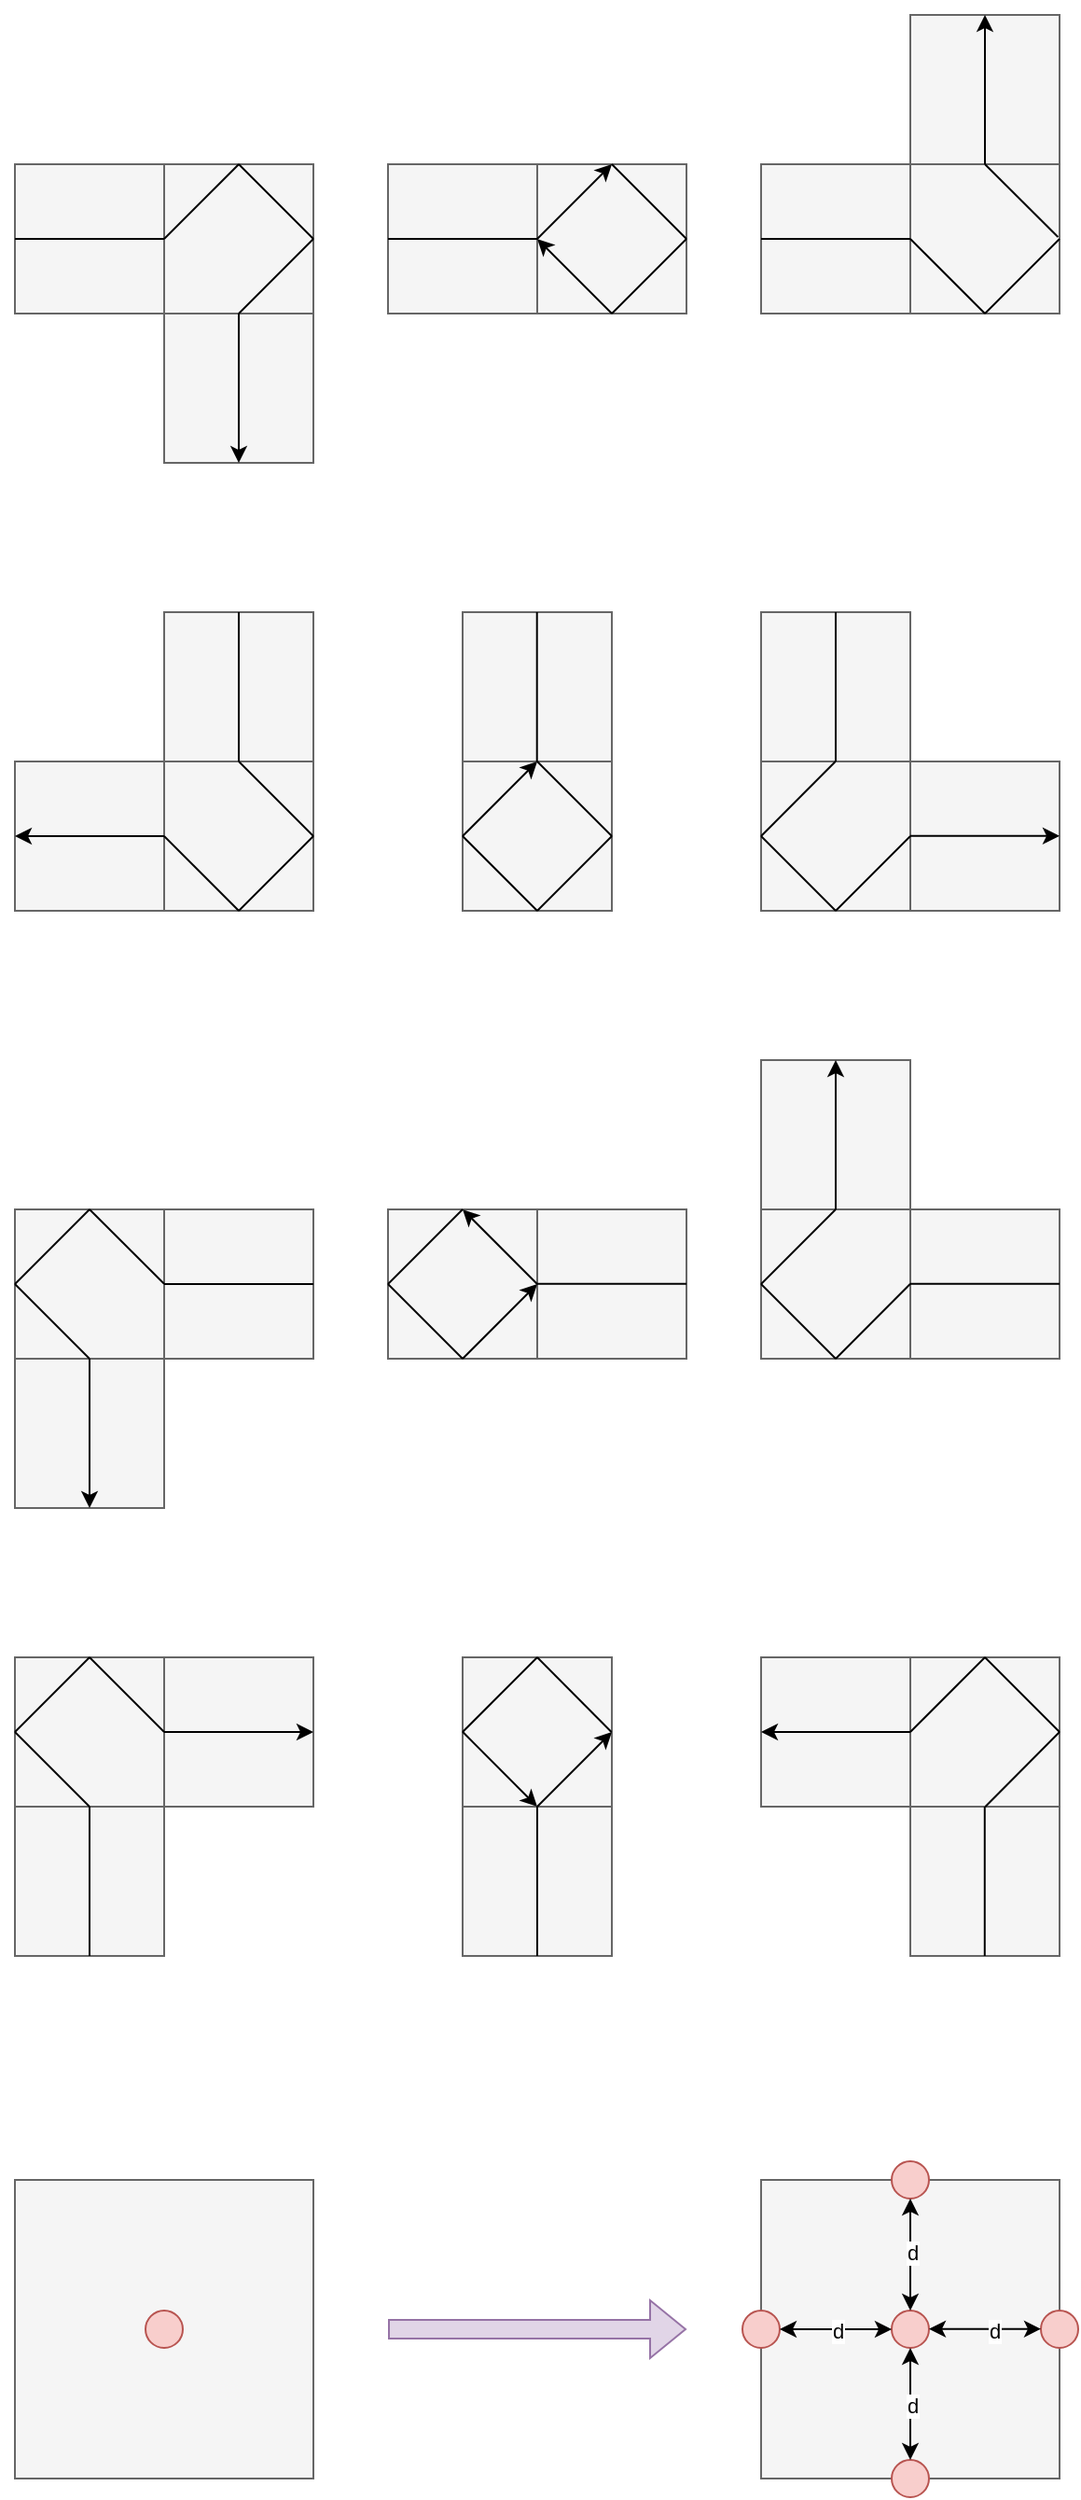 <mxfile version="26.0.9">
  <diagram name="Seite-1" id="D3Ebed-wzU0g2HKTw54o">
    <mxGraphModel dx="1564" dy="916" grid="1" gridSize="10" guides="1" tooltips="1" connect="1" arrows="1" fold="1" page="1" pageScale="1" pageWidth="827" pageHeight="1169" math="0" shadow="0">
      <root>
        <mxCell id="0" />
        <mxCell id="1" parent="0" />
        <mxCell id="YUDjFduZvXWAR3VUE5b8-1" value="" style="rounded=0;whiteSpace=wrap;html=1;fillColor=#f5f5f5;fontColor=#333333;strokeColor=#666666;" vertex="1" parent="1">
          <mxGeometry x="280" y="600" width="80" height="80" as="geometry" />
        </mxCell>
        <mxCell id="YUDjFduZvXWAR3VUE5b8-2" value="" style="rounded=0;whiteSpace=wrap;html=1;fillColor=#f5f5f5;fontColor=#333333;strokeColor=#666666;" vertex="1" parent="1">
          <mxGeometry x="360" y="600" width="80" height="80" as="geometry" />
        </mxCell>
        <mxCell id="YUDjFduZvXWAR3VUE5b8-3" value="" style="rounded=0;whiteSpace=wrap;html=1;fillColor=#f5f5f5;fontColor=#333333;strokeColor=#666666;" vertex="1" parent="1">
          <mxGeometry x="360" y="680" width="80" height="80" as="geometry" />
        </mxCell>
        <mxCell id="YUDjFduZvXWAR3VUE5b8-4" value="" style="endArrow=none;html=1;rounded=0;entryX=0;entryY=0.5;entryDx=0;entryDy=0;" edge="1" parent="1" target="YUDjFduZvXWAR3VUE5b8-2">
          <mxGeometry width="50" height="50" relative="1" as="geometry">
            <mxPoint x="280" y="640" as="sourcePoint" />
            <mxPoint x="330" y="590" as="targetPoint" />
          </mxGeometry>
        </mxCell>
        <mxCell id="YUDjFduZvXWAR3VUE5b8-5" value="" style="endArrow=none;html=1;rounded=0;exitX=0;exitY=0.5;exitDx=0;exitDy=0;entryX=0.5;entryY=0;entryDx=0;entryDy=0;" edge="1" parent="1" source="YUDjFduZvXWAR3VUE5b8-2" target="YUDjFduZvXWAR3VUE5b8-2">
          <mxGeometry width="50" height="50" relative="1" as="geometry">
            <mxPoint x="360" y="640" as="sourcePoint" />
            <mxPoint x="410" y="590" as="targetPoint" />
          </mxGeometry>
        </mxCell>
        <mxCell id="YUDjFduZvXWAR3VUE5b8-6" value="" style="endArrow=none;html=1;rounded=0;entryX=0.5;entryY=0;entryDx=0;entryDy=0;exitX=1;exitY=0.5;exitDx=0;exitDy=0;" edge="1" parent="1" source="YUDjFduZvXWAR3VUE5b8-2" target="YUDjFduZvXWAR3VUE5b8-2">
          <mxGeometry width="50" height="50" relative="1" as="geometry">
            <mxPoint x="420" y="680" as="sourcePoint" />
            <mxPoint x="470" y="630" as="targetPoint" />
          </mxGeometry>
        </mxCell>
        <mxCell id="YUDjFduZvXWAR3VUE5b8-7" value="" style="endArrow=none;html=1;rounded=0;entryX=1;entryY=0.5;entryDx=0;entryDy=0;exitX=0.5;exitY=0;exitDx=0;exitDy=0;" edge="1" parent="1" source="YUDjFduZvXWAR3VUE5b8-3" target="YUDjFduZvXWAR3VUE5b8-2">
          <mxGeometry width="50" height="50" relative="1" as="geometry">
            <mxPoint x="420" y="680" as="sourcePoint" />
            <mxPoint x="470" y="630" as="targetPoint" />
          </mxGeometry>
        </mxCell>
        <mxCell id="YUDjFduZvXWAR3VUE5b8-8" value="" style="endArrow=classic;html=1;rounded=0;exitX=0.5;exitY=0;exitDx=0;exitDy=0;entryX=0.5;entryY=1;entryDx=0;entryDy=0;" edge="1" parent="1" source="YUDjFduZvXWAR3VUE5b8-3" target="YUDjFduZvXWAR3VUE5b8-3">
          <mxGeometry width="50" height="50" relative="1" as="geometry">
            <mxPoint x="420" y="680" as="sourcePoint" />
            <mxPoint x="470" y="630" as="targetPoint" />
          </mxGeometry>
        </mxCell>
        <mxCell id="YUDjFduZvXWAR3VUE5b8-9" value="" style="rounded=0;whiteSpace=wrap;html=1;fillColor=#f5f5f5;fontColor=#333333;strokeColor=#666666;" vertex="1" parent="1">
          <mxGeometry x="480" y="600" width="80" height="80" as="geometry" />
        </mxCell>
        <mxCell id="YUDjFduZvXWAR3VUE5b8-10" value="" style="rounded=0;whiteSpace=wrap;html=1;fillColor=#f5f5f5;fontColor=#333333;strokeColor=#666666;" vertex="1" parent="1">
          <mxGeometry x="560" y="600" width="80" height="80" as="geometry" />
        </mxCell>
        <mxCell id="YUDjFduZvXWAR3VUE5b8-11" value="" style="endArrow=none;html=1;rounded=0;exitX=0;exitY=0.5;exitDx=0;exitDy=0;entryX=1;entryY=0.5;entryDx=0;entryDy=0;" edge="1" parent="1" source="YUDjFduZvXWAR3VUE5b8-9" target="YUDjFduZvXWAR3VUE5b8-9">
          <mxGeometry width="50" height="50" relative="1" as="geometry">
            <mxPoint x="500" y="630" as="sourcePoint" />
            <mxPoint x="550" y="580" as="targetPoint" />
          </mxGeometry>
        </mxCell>
        <mxCell id="YUDjFduZvXWAR3VUE5b8-12" value="" style="endArrow=classic;html=1;rounded=0;exitX=0;exitY=0.5;exitDx=0;exitDy=0;entryX=0.5;entryY=0;entryDx=0;entryDy=0;endFill=1;" edge="1" parent="1" source="YUDjFduZvXWAR3VUE5b8-10" target="YUDjFduZvXWAR3VUE5b8-10">
          <mxGeometry width="50" height="50" relative="1" as="geometry">
            <mxPoint x="500" y="630" as="sourcePoint" />
            <mxPoint x="550" y="580" as="targetPoint" />
          </mxGeometry>
        </mxCell>
        <mxCell id="YUDjFduZvXWAR3VUE5b8-13" value="" style="endArrow=none;html=1;rounded=0;exitX=1;exitY=0.5;exitDx=0;exitDy=0;entryX=0.5;entryY=0;entryDx=0;entryDy=0;" edge="1" parent="1" source="YUDjFduZvXWAR3VUE5b8-10" target="YUDjFduZvXWAR3VUE5b8-10">
          <mxGeometry width="50" height="50" relative="1" as="geometry">
            <mxPoint x="500" y="630" as="sourcePoint" />
            <mxPoint x="550" y="580" as="targetPoint" />
          </mxGeometry>
        </mxCell>
        <mxCell id="YUDjFduZvXWAR3VUE5b8-14" value="" style="endArrow=none;html=1;rounded=0;entryX=1;entryY=0.5;entryDx=0;entryDy=0;exitX=0.5;exitY=1;exitDx=0;exitDy=0;" edge="1" parent="1" source="YUDjFduZvXWAR3VUE5b8-10" target="YUDjFduZvXWAR3VUE5b8-10">
          <mxGeometry width="50" height="50" relative="1" as="geometry">
            <mxPoint x="500" y="630" as="sourcePoint" />
            <mxPoint x="550" y="580" as="targetPoint" />
          </mxGeometry>
        </mxCell>
        <mxCell id="YUDjFduZvXWAR3VUE5b8-15" value="" style="endArrow=classic;html=1;rounded=0;exitX=0.5;exitY=1;exitDx=0;exitDy=0;entryX=0;entryY=0.5;entryDx=0;entryDy=0;" edge="1" parent="1" source="YUDjFduZvXWAR3VUE5b8-10" target="YUDjFduZvXWAR3VUE5b8-10">
          <mxGeometry width="50" height="50" relative="1" as="geometry">
            <mxPoint x="510" y="630" as="sourcePoint" />
            <mxPoint x="560" y="580" as="targetPoint" />
          </mxGeometry>
        </mxCell>
        <mxCell id="YUDjFduZvXWAR3VUE5b8-16" value="" style="rounded=0;whiteSpace=wrap;html=1;fillColor=#f5f5f5;fontColor=#333333;strokeColor=#666666;" vertex="1" parent="1">
          <mxGeometry x="680" y="600" width="80" height="80" as="geometry" />
        </mxCell>
        <mxCell id="YUDjFduZvXWAR3VUE5b8-17" value="" style="rounded=0;whiteSpace=wrap;html=1;fillColor=#f5f5f5;fontColor=#333333;strokeColor=#666666;" vertex="1" parent="1">
          <mxGeometry x="760" y="600" width="80" height="80" as="geometry" />
        </mxCell>
        <mxCell id="YUDjFduZvXWAR3VUE5b8-18" value="" style="rounded=0;whiteSpace=wrap;html=1;fillColor=#f5f5f5;fontColor=#333333;strokeColor=#666666;" vertex="1" parent="1">
          <mxGeometry x="760" y="520" width="80" height="80" as="geometry" />
        </mxCell>
        <mxCell id="YUDjFduZvXWAR3VUE5b8-19" value="" style="endArrow=none;html=1;rounded=0;entryX=1;entryY=0.5;entryDx=0;entryDy=0;" edge="1" parent="1" target="YUDjFduZvXWAR3VUE5b8-16">
          <mxGeometry width="50" height="50" relative="1" as="geometry">
            <mxPoint x="680" y="640" as="sourcePoint" />
            <mxPoint x="730" y="590" as="targetPoint" />
          </mxGeometry>
        </mxCell>
        <mxCell id="YUDjFduZvXWAR3VUE5b8-20" value="" style="endArrow=none;html=1;rounded=0;exitX=0;exitY=0.5;exitDx=0;exitDy=0;entryX=0.5;entryY=1;entryDx=0;entryDy=0;" edge="1" parent="1" source="YUDjFduZvXWAR3VUE5b8-17" target="YUDjFduZvXWAR3VUE5b8-17">
          <mxGeometry width="50" height="50" relative="1" as="geometry">
            <mxPoint x="670" y="610" as="sourcePoint" />
            <mxPoint x="720" y="560" as="targetPoint" />
          </mxGeometry>
        </mxCell>
        <mxCell id="YUDjFduZvXWAR3VUE5b8-21" value="" style="endArrow=none;html=1;rounded=0;entryX=1;entryY=0.5;entryDx=0;entryDy=0;" edge="1" parent="1" target="YUDjFduZvXWAR3VUE5b8-17">
          <mxGeometry width="50" height="50" relative="1" as="geometry">
            <mxPoint x="800" y="680" as="sourcePoint" />
            <mxPoint x="850" y="630" as="targetPoint" />
          </mxGeometry>
        </mxCell>
        <mxCell id="YUDjFduZvXWAR3VUE5b8-22" value="" style="endArrow=none;html=1;rounded=0;exitX=0.99;exitY=0.488;exitDx=0;exitDy=0;exitPerimeter=0;entryX=0.5;entryY=1;entryDx=0;entryDy=0;" edge="1" parent="1" source="YUDjFduZvXWAR3VUE5b8-17" target="YUDjFduZvXWAR3VUE5b8-18">
          <mxGeometry width="50" height="50" relative="1" as="geometry">
            <mxPoint x="670" y="610" as="sourcePoint" />
            <mxPoint x="720" y="560" as="targetPoint" />
          </mxGeometry>
        </mxCell>
        <mxCell id="YUDjFduZvXWAR3VUE5b8-23" value="" style="endArrow=classic;html=1;rounded=0;exitX=0.5;exitY=1;exitDx=0;exitDy=0;entryX=0.5;entryY=0;entryDx=0;entryDy=0;" edge="1" parent="1" source="YUDjFduZvXWAR3VUE5b8-18" target="YUDjFduZvXWAR3VUE5b8-18">
          <mxGeometry width="50" height="50" relative="1" as="geometry">
            <mxPoint x="670" y="610" as="sourcePoint" />
            <mxPoint x="720" y="560" as="targetPoint" />
          </mxGeometry>
        </mxCell>
        <mxCell id="YUDjFduZvXWAR3VUE5b8-24" value="" style="rounded=0;whiteSpace=wrap;html=1;fillColor=#f5f5f5;fontColor=#333333;strokeColor=#666666;" vertex="1" parent="1">
          <mxGeometry x="360" y="840" width="80" height="80" as="geometry" />
        </mxCell>
        <mxCell id="YUDjFduZvXWAR3VUE5b8-25" value="" style="rounded=0;whiteSpace=wrap;html=1;fillColor=#f5f5f5;fontColor=#333333;strokeColor=#666666;" vertex="1" parent="1">
          <mxGeometry x="360" y="920" width="80" height="80" as="geometry" />
        </mxCell>
        <mxCell id="YUDjFduZvXWAR3VUE5b8-26" value="" style="rounded=0;whiteSpace=wrap;html=1;fillColor=#f5f5f5;fontColor=#333333;strokeColor=#666666;" vertex="1" parent="1">
          <mxGeometry x="280" y="920" width="80" height="80" as="geometry" />
        </mxCell>
        <mxCell id="YUDjFduZvXWAR3VUE5b8-27" value="" style="rounded=0;whiteSpace=wrap;html=1;fillColor=#f5f5f5;fontColor=#333333;strokeColor=#666666;rotation=90;" vertex="1" parent="1">
          <mxGeometry x="520" y="840" width="80" height="80" as="geometry" />
        </mxCell>
        <mxCell id="YUDjFduZvXWAR3VUE5b8-28" value="" style="rounded=0;whiteSpace=wrap;html=1;fillColor=#f5f5f5;fontColor=#333333;strokeColor=#666666;" vertex="1" parent="1">
          <mxGeometry x="520" y="920" width="80" height="80" as="geometry" />
        </mxCell>
        <mxCell id="YUDjFduZvXWAR3VUE5b8-29" value="" style="rounded=0;whiteSpace=wrap;html=1;fillColor=#f5f5f5;fontColor=#333333;strokeColor=#666666;" vertex="1" parent="1">
          <mxGeometry x="680" y="920" width="80" height="80" as="geometry" />
        </mxCell>
        <mxCell id="YUDjFduZvXWAR3VUE5b8-30" value="" style="rounded=0;whiteSpace=wrap;html=1;fillColor=#f5f5f5;fontColor=#333333;strokeColor=#666666;" vertex="1" parent="1">
          <mxGeometry x="680" y="840" width="80" height="80" as="geometry" />
        </mxCell>
        <mxCell id="YUDjFduZvXWAR3VUE5b8-31" value="" style="rounded=0;whiteSpace=wrap;html=1;fillColor=#f5f5f5;fontColor=#333333;strokeColor=#666666;" vertex="1" parent="1">
          <mxGeometry x="760" y="920" width="80" height="80" as="geometry" />
        </mxCell>
        <mxCell id="YUDjFduZvXWAR3VUE5b8-32" value="" style="endArrow=none;html=1;rounded=0;exitX=0.5;exitY=1;exitDx=0;exitDy=0;" edge="1" parent="1" source="YUDjFduZvXWAR3VUE5b8-24">
          <mxGeometry width="50" height="50" relative="1" as="geometry">
            <mxPoint x="350" y="890" as="sourcePoint" />
            <mxPoint x="400" y="840" as="targetPoint" />
          </mxGeometry>
        </mxCell>
        <mxCell id="YUDjFduZvXWAR3VUE5b8-34" value="" style="endArrow=none;html=1;rounded=0;exitX=1;exitY=0.5;exitDx=0;exitDy=0;entryX=0.5;entryY=0;entryDx=0;entryDy=0;" edge="1" parent="1" source="YUDjFduZvXWAR3VUE5b8-25" target="YUDjFduZvXWAR3VUE5b8-25">
          <mxGeometry width="50" height="50" relative="1" as="geometry">
            <mxPoint x="410" y="930" as="sourcePoint" />
            <mxPoint x="410" y="850" as="targetPoint" />
          </mxGeometry>
        </mxCell>
        <mxCell id="YUDjFduZvXWAR3VUE5b8-35" value="" style="endArrow=none;html=1;rounded=0;exitX=1;exitY=0.5;exitDx=0;exitDy=0;entryX=0.5;entryY=1;entryDx=0;entryDy=0;" edge="1" parent="1" source="YUDjFduZvXWAR3VUE5b8-25" target="YUDjFduZvXWAR3VUE5b8-25">
          <mxGeometry width="50" height="50" relative="1" as="geometry">
            <mxPoint x="430" y="990" as="sourcePoint" />
            <mxPoint x="390" y="950" as="targetPoint" />
          </mxGeometry>
        </mxCell>
        <mxCell id="YUDjFduZvXWAR3VUE5b8-36" value="" style="endArrow=none;html=1;rounded=0;exitX=1;exitY=0.5;exitDx=0;exitDy=0;entryX=0.5;entryY=0;entryDx=0;entryDy=0;" edge="1" parent="1">
          <mxGeometry width="50" height="50" relative="1" as="geometry">
            <mxPoint x="400" y="1000" as="sourcePoint" />
            <mxPoint x="360" y="960" as="targetPoint" />
          </mxGeometry>
        </mxCell>
        <mxCell id="YUDjFduZvXWAR3VUE5b8-38" value="" style="edgeStyle=none;orthogonalLoop=1;jettySize=auto;html=1;rounded=0;entryX=0;entryY=0.5;entryDx=0;entryDy=0;exitX=1;exitY=0.5;exitDx=0;exitDy=0;" edge="1" parent="1" source="YUDjFduZvXWAR3VUE5b8-26" target="YUDjFduZvXWAR3VUE5b8-26">
          <mxGeometry width="80" relative="1" as="geometry">
            <mxPoint x="350" y="980" as="sourcePoint" />
            <mxPoint x="430" y="980" as="targetPoint" />
            <Array as="points" />
          </mxGeometry>
        </mxCell>
        <mxCell id="YUDjFduZvXWAR3VUE5b8-41" value="" style="endArrow=none;html=1;rounded=0;exitX=0.5;exitY=0;exitDx=0;exitDy=0;entryX=1;entryY=0.5;entryDx=0;entryDy=0;" edge="1" parent="1" source="YUDjFduZvXWAR3VUE5b8-28" target="YUDjFduZvXWAR3VUE5b8-28">
          <mxGeometry width="50" height="50" relative="1" as="geometry">
            <mxPoint x="650" y="930" as="sourcePoint" />
            <mxPoint x="610" y="969.88" as="targetPoint" />
          </mxGeometry>
        </mxCell>
        <mxCell id="YUDjFduZvXWAR3VUE5b8-42" value="" style="endArrow=none;html=1;rounded=0;exitX=0.5;exitY=1;exitDx=0;exitDy=0;entryX=1;entryY=0.5;entryDx=0;entryDy=0;" edge="1" parent="1" source="YUDjFduZvXWAR3VUE5b8-28" target="YUDjFduZvXWAR3VUE5b8-28">
          <mxGeometry width="50" height="50" relative="1" as="geometry">
            <mxPoint x="610" y="950" as="sourcePoint" />
            <mxPoint x="650" y="990" as="targetPoint" />
          </mxGeometry>
        </mxCell>
        <mxCell id="YUDjFduZvXWAR3VUE5b8-43" value="" style="edgeStyle=none;orthogonalLoop=1;jettySize=auto;html=1;rounded=0;entryX=0.5;entryY=0;entryDx=0;entryDy=0;exitX=0;exitY=0.5;exitDx=0;exitDy=0;" edge="1" parent="1" source="YUDjFduZvXWAR3VUE5b8-28" target="YUDjFduZvXWAR3VUE5b8-28">
          <mxGeometry width="80" relative="1" as="geometry">
            <mxPoint x="650" y="1020" as="sourcePoint" />
            <mxPoint x="730" y="1020" as="targetPoint" />
            <Array as="points" />
          </mxGeometry>
        </mxCell>
        <mxCell id="YUDjFduZvXWAR3VUE5b8-44" value="" style="endArrow=none;html=1;rounded=0;exitX=0.5;exitY=0;exitDx=0;exitDy=0;entryX=0.5;entryY=0;entryDx=0;entryDy=0;" edge="1" parent="1" target="YUDjFduZvXWAR3VUE5b8-29">
          <mxGeometry width="50" height="50" relative="1" as="geometry">
            <mxPoint x="720" y="840" as="sourcePoint" />
            <mxPoint x="760" y="880" as="targetPoint" />
          </mxGeometry>
        </mxCell>
        <mxCell id="YUDjFduZvXWAR3VUE5b8-45" value="" style="endArrow=none;html=1;rounded=0;exitX=0.5;exitY=0;exitDx=0;exitDy=0;entryX=0;entryY=0.5;entryDx=0;entryDy=0;" edge="1" parent="1" target="YUDjFduZvXWAR3VUE5b8-29">
          <mxGeometry width="50" height="50" relative="1" as="geometry">
            <mxPoint x="719.88" y="920" as="sourcePoint" />
            <mxPoint x="719.88" y="1000" as="targetPoint" />
          </mxGeometry>
        </mxCell>
        <mxCell id="YUDjFduZvXWAR3VUE5b8-46" value="" style="endArrow=none;html=1;rounded=0;entryX=0.5;entryY=1;entryDx=0;entryDy=0;" edge="1" parent="1" target="YUDjFduZvXWAR3VUE5b8-29">
          <mxGeometry width="50" height="50" relative="1" as="geometry">
            <mxPoint x="680" y="960" as="sourcePoint" />
            <mxPoint x="690" y="970" as="targetPoint" />
          </mxGeometry>
        </mxCell>
        <mxCell id="YUDjFduZvXWAR3VUE5b8-47" value="" style="endArrow=none;html=1;rounded=0;entryX=1;entryY=0.5;entryDx=0;entryDy=0;exitX=0.5;exitY=1;exitDx=0;exitDy=0;" edge="1" parent="1" source="YUDjFduZvXWAR3VUE5b8-29" target="YUDjFduZvXWAR3VUE5b8-29">
          <mxGeometry width="50" height="50" relative="1" as="geometry">
            <mxPoint x="700" y="950" as="sourcePoint" />
            <mxPoint x="740" y="990" as="targetPoint" />
          </mxGeometry>
        </mxCell>
        <mxCell id="YUDjFduZvXWAR3VUE5b8-48" value="" style="edgeStyle=none;orthogonalLoop=1;jettySize=auto;html=1;rounded=0;" edge="1" parent="1">
          <mxGeometry width="80" relative="1" as="geometry">
            <mxPoint x="760" y="959.88" as="sourcePoint" />
            <mxPoint x="840" y="959.88" as="targetPoint" />
            <Array as="points" />
          </mxGeometry>
        </mxCell>
        <mxCell id="YUDjFduZvXWAR3VUE5b8-49" value="" style="rounded=0;whiteSpace=wrap;html=1;fillColor=#f5f5f5;fontColor=#333333;strokeColor=#666666;" vertex="1" parent="1">
          <mxGeometry x="360" y="1160" width="80" height="80" as="geometry" />
        </mxCell>
        <mxCell id="YUDjFduZvXWAR3VUE5b8-50" value="" style="rounded=0;whiteSpace=wrap;html=1;fillColor=#f5f5f5;fontColor=#333333;strokeColor=#666666;" vertex="1" parent="1">
          <mxGeometry x="280" y="1160" width="80" height="80" as="geometry" />
        </mxCell>
        <mxCell id="YUDjFduZvXWAR3VUE5b8-51" value="" style="rounded=0;whiteSpace=wrap;html=1;fillColor=#f5f5f5;fontColor=#333333;strokeColor=#666666;" vertex="1" parent="1">
          <mxGeometry x="280" y="1240" width="80" height="80" as="geometry" />
        </mxCell>
        <mxCell id="YUDjFduZvXWAR3VUE5b8-52" value="" style="rounded=0;whiteSpace=wrap;html=1;fillColor=#f5f5f5;fontColor=#333333;strokeColor=#666666;" vertex="1" parent="1">
          <mxGeometry x="480" y="1160" width="80" height="80" as="geometry" />
        </mxCell>
        <mxCell id="YUDjFduZvXWAR3VUE5b8-53" value="" style="rounded=0;whiteSpace=wrap;html=1;fillColor=#f5f5f5;fontColor=#333333;strokeColor=#666666;" vertex="1" parent="1">
          <mxGeometry x="560" y="1160" width="80" height="80" as="geometry" />
        </mxCell>
        <mxCell id="YUDjFduZvXWAR3VUE5b8-54" value="" style="rounded=0;whiteSpace=wrap;html=1;fillColor=#f5f5f5;fontColor=#333333;strokeColor=#666666;" vertex="1" parent="1">
          <mxGeometry x="680" y="1160" width="80" height="80" as="geometry" />
        </mxCell>
        <mxCell id="YUDjFduZvXWAR3VUE5b8-55" value="" style="rounded=0;whiteSpace=wrap;html=1;fillColor=#f5f5f5;fontColor=#333333;strokeColor=#666666;" vertex="1" parent="1">
          <mxGeometry x="760" y="1160" width="80" height="80" as="geometry" />
        </mxCell>
        <mxCell id="YUDjFduZvXWAR3VUE5b8-56" value="" style="rounded=0;whiteSpace=wrap;html=1;fillColor=#f5f5f5;fontColor=#333333;strokeColor=#666666;" vertex="1" parent="1">
          <mxGeometry x="680" y="1080" width="80" height="80" as="geometry" />
        </mxCell>
        <mxCell id="YUDjFduZvXWAR3VUE5b8-57" value="" style="endArrow=none;html=1;rounded=0;entryX=1;entryY=0.5;entryDx=0;entryDy=0;exitX=0;exitY=0.5;exitDx=0;exitDy=0;" edge="1" parent="1" source="YUDjFduZvXWAR3VUE5b8-49" target="YUDjFduZvXWAR3VUE5b8-49">
          <mxGeometry width="50" height="50" relative="1" as="geometry">
            <mxPoint x="350" y="1130" as="sourcePoint" />
            <mxPoint x="400" y="1080" as="targetPoint" />
          </mxGeometry>
        </mxCell>
        <mxCell id="YUDjFduZvXWAR3VUE5b8-58" value="" style="endArrow=none;html=1;rounded=0;entryX=1;entryY=0.5;entryDx=0;entryDy=0;exitX=0.5;exitY=0;exitDx=0;exitDy=0;" edge="1" parent="1" source="YUDjFduZvXWAR3VUE5b8-50">
          <mxGeometry width="50" height="50" relative="1" as="geometry">
            <mxPoint x="280" y="1199.9" as="sourcePoint" />
            <mxPoint x="360" y="1199.9" as="targetPoint" />
          </mxGeometry>
        </mxCell>
        <mxCell id="YUDjFduZvXWAR3VUE5b8-59" value="" style="endArrow=none;html=1;rounded=0;entryX=0;entryY=0.5;entryDx=0;entryDy=0;exitX=0.5;exitY=0;exitDx=0;exitDy=0;" edge="1" parent="1" source="YUDjFduZvXWAR3VUE5b8-50" target="YUDjFduZvXWAR3VUE5b8-50">
          <mxGeometry width="50" height="50" relative="1" as="geometry">
            <mxPoint x="300" y="1180.05" as="sourcePoint" />
            <mxPoint x="340" y="1219.95" as="targetPoint" />
          </mxGeometry>
        </mxCell>
        <mxCell id="YUDjFduZvXWAR3VUE5b8-60" value="" style="endArrow=none;html=1;rounded=0;entryX=0.5;entryY=1;entryDx=0;entryDy=0;" edge="1" parent="1" target="YUDjFduZvXWAR3VUE5b8-50">
          <mxGeometry width="50" height="50" relative="1" as="geometry">
            <mxPoint x="280" y="1200" as="sourcePoint" />
            <mxPoint x="290" y="1230" as="targetPoint" />
          </mxGeometry>
        </mxCell>
        <mxCell id="YUDjFduZvXWAR3VUE5b8-61" value="" style="edgeStyle=none;orthogonalLoop=1;jettySize=auto;html=1;rounded=0;exitX=0.5;exitY=0;exitDx=0;exitDy=0;entryX=0.5;entryY=1;entryDx=0;entryDy=0;" edge="1" parent="1" source="YUDjFduZvXWAR3VUE5b8-51" target="YUDjFduZvXWAR3VUE5b8-51">
          <mxGeometry width="80" relative="1" as="geometry">
            <mxPoint x="400" y="1360" as="sourcePoint" />
            <mxPoint x="480" y="1360" as="targetPoint" />
            <Array as="points" />
          </mxGeometry>
        </mxCell>
        <mxCell id="YUDjFduZvXWAR3VUE5b8-62" value="" style="endArrow=none;html=1;rounded=0;entryX=1;entryY=0.5;entryDx=0;entryDy=0;exitX=0;exitY=0.5;exitDx=0;exitDy=0;" edge="1" parent="1">
          <mxGeometry width="50" height="50" relative="1" as="geometry">
            <mxPoint x="560" y="1199.9" as="sourcePoint" />
            <mxPoint x="640" y="1199.9" as="targetPoint" />
          </mxGeometry>
        </mxCell>
        <mxCell id="YUDjFduZvXWAR3VUE5b8-63" value="" style="endArrow=classic;html=1;rounded=0;exitX=0;exitY=0.5;exitDx=0;exitDy=0;endFill=1;" edge="1" parent="1" source="YUDjFduZvXWAR3VUE5b8-53">
          <mxGeometry width="50" height="50" relative="1" as="geometry">
            <mxPoint x="560" y="1250" as="sourcePoint" />
            <mxPoint x="520" y="1160" as="targetPoint" />
          </mxGeometry>
        </mxCell>
        <mxCell id="YUDjFduZvXWAR3VUE5b8-64" value="" style="endArrow=none;html=1;rounded=0;entryX=0;entryY=0.5;entryDx=0;entryDy=0;exitX=0.5;exitY=0;exitDx=0;exitDy=0;" edge="1" parent="1">
          <mxGeometry width="50" height="50" relative="1" as="geometry">
            <mxPoint x="520" y="1160" as="sourcePoint" />
            <mxPoint x="480" y="1200" as="targetPoint" />
          </mxGeometry>
        </mxCell>
        <mxCell id="YUDjFduZvXWAR3VUE5b8-65" value="" style="endArrow=none;html=1;rounded=0;entryX=0.5;entryY=1;entryDx=0;entryDy=0;" edge="1" parent="1">
          <mxGeometry width="50" height="50" relative="1" as="geometry">
            <mxPoint x="480" y="1200" as="sourcePoint" />
            <mxPoint x="520" y="1240" as="targetPoint" />
          </mxGeometry>
        </mxCell>
        <mxCell id="YUDjFduZvXWAR3VUE5b8-67" value="" style="edgeStyle=none;orthogonalLoop=1;jettySize=auto;html=1;rounded=0;entryX=1;entryY=0.5;entryDx=0;entryDy=0;exitX=0.5;exitY=1;exitDx=0;exitDy=0;" edge="1" parent="1" source="YUDjFduZvXWAR3VUE5b8-52" target="YUDjFduZvXWAR3VUE5b8-52">
          <mxGeometry width="80" relative="1" as="geometry">
            <mxPoint x="490" y="1279.9" as="sourcePoint" />
            <mxPoint x="570" y="1279.9" as="targetPoint" />
            <Array as="points" />
          </mxGeometry>
        </mxCell>
        <mxCell id="YUDjFduZvXWAR3VUE5b8-68" value="" style="endArrow=none;html=1;rounded=0;entryX=1;entryY=0.5;entryDx=0;entryDy=0;exitX=0;exitY=0.5;exitDx=0;exitDy=0;" edge="1" parent="1">
          <mxGeometry width="50" height="50" relative="1" as="geometry">
            <mxPoint x="760" y="1199.88" as="sourcePoint" />
            <mxPoint x="840" y="1199.88" as="targetPoint" />
          </mxGeometry>
        </mxCell>
        <mxCell id="YUDjFduZvXWAR3VUE5b8-69" value="" style="endArrow=none;html=1;rounded=0;entryX=1;entryY=0.5;entryDx=0;entryDy=0;exitX=0.5;exitY=1;exitDx=0;exitDy=0;" edge="1" parent="1" source="YUDjFduZvXWAR3VUE5b8-54">
          <mxGeometry width="50" height="50" relative="1" as="geometry">
            <mxPoint x="680" y="1199.88" as="sourcePoint" />
            <mxPoint x="760" y="1199.88" as="targetPoint" />
          </mxGeometry>
        </mxCell>
        <mxCell id="YUDjFduZvXWAR3VUE5b8-70" value="" style="endArrow=none;html=1;rounded=0;entryX=0;entryY=0.5;entryDx=0;entryDy=0;" edge="1" parent="1" target="YUDjFduZvXWAR3VUE5b8-54">
          <mxGeometry width="50" height="50" relative="1" as="geometry">
            <mxPoint x="720" y="1240" as="sourcePoint" />
            <mxPoint x="770" y="1209.88" as="targetPoint" />
          </mxGeometry>
        </mxCell>
        <mxCell id="YUDjFduZvXWAR3VUE5b8-71" value="" style="endArrow=none;html=1;rounded=0;entryX=0;entryY=0.5;entryDx=0;entryDy=0;exitX=0.5;exitY=0;exitDx=0;exitDy=0;" edge="1" parent="1" source="YUDjFduZvXWAR3VUE5b8-54" target="YUDjFduZvXWAR3VUE5b8-54">
          <mxGeometry width="50" height="50" relative="1" as="geometry">
            <mxPoint x="730" y="1250" as="sourcePoint" />
            <mxPoint x="690" y="1210" as="targetPoint" />
          </mxGeometry>
        </mxCell>
        <mxCell id="YUDjFduZvXWAR3VUE5b8-72" value="" style="edgeStyle=none;orthogonalLoop=1;jettySize=auto;html=1;rounded=0;entryX=0.5;entryY=0;entryDx=0;entryDy=0;exitX=0.5;exitY=1;exitDx=0;exitDy=0;" edge="1" parent="1" target="YUDjFduZvXWAR3VUE5b8-56">
          <mxGeometry width="80" relative="1" as="geometry">
            <mxPoint x="720" y="1160" as="sourcePoint" />
            <mxPoint x="760" y="1120" as="targetPoint" />
            <Array as="points" />
          </mxGeometry>
        </mxCell>
        <mxCell id="YUDjFduZvXWAR3VUE5b8-73" value="" style="rounded=0;whiteSpace=wrap;html=1;fillColor=#f5f5f5;fontColor=#333333;strokeColor=#666666;" vertex="1" parent="1">
          <mxGeometry x="280" y="1480" width="80" height="80" as="geometry" />
        </mxCell>
        <mxCell id="YUDjFduZvXWAR3VUE5b8-74" value="" style="rounded=0;whiteSpace=wrap;html=1;fillColor=#f5f5f5;fontColor=#333333;strokeColor=#666666;" vertex="1" parent="1">
          <mxGeometry x="280" y="1400" width="80" height="80" as="geometry" />
        </mxCell>
        <mxCell id="YUDjFduZvXWAR3VUE5b8-75" value="" style="rounded=0;whiteSpace=wrap;html=1;fillColor=#f5f5f5;fontColor=#333333;strokeColor=#666666;" vertex="1" parent="1">
          <mxGeometry x="360" y="1400" width="80" height="80" as="geometry" />
        </mxCell>
        <mxCell id="YUDjFduZvXWAR3VUE5b8-76" value="" style="rounded=0;whiteSpace=wrap;html=1;fillColor=#f5f5f5;fontColor=#333333;strokeColor=#666666;" vertex="1" parent="1">
          <mxGeometry x="520" y="1480" width="80" height="80" as="geometry" />
        </mxCell>
        <mxCell id="YUDjFduZvXWAR3VUE5b8-77" value="" style="rounded=0;whiteSpace=wrap;html=1;fillColor=#f5f5f5;fontColor=#333333;strokeColor=#666666;" vertex="1" parent="1">
          <mxGeometry x="520" y="1400" width="80" height="80" as="geometry" />
        </mxCell>
        <mxCell id="YUDjFduZvXWAR3VUE5b8-78" value="" style="rounded=0;whiteSpace=wrap;html=1;fillColor=#f5f5f5;fontColor=#333333;strokeColor=#666666;" vertex="1" parent="1">
          <mxGeometry x="760" y="1400" width="80" height="80" as="geometry" />
        </mxCell>
        <mxCell id="YUDjFduZvXWAR3VUE5b8-79" value="" style="endArrow=none;html=1;rounded=0;exitX=0.5;exitY=1;exitDx=0;exitDy=0;" edge="1" parent="1">
          <mxGeometry width="50" height="50" relative="1" as="geometry">
            <mxPoint x="559.86" y="920" as="sourcePoint" />
            <mxPoint x="559.86" y="840" as="targetPoint" />
          </mxGeometry>
        </mxCell>
        <mxCell id="YUDjFduZvXWAR3VUE5b8-80" value="" style="endArrow=none;html=1;rounded=0;exitX=0.5;exitY=0;exitDx=0;exitDy=0;entryX=1;entryY=0.5;entryDx=0;entryDy=0;" edge="1" parent="1">
          <mxGeometry width="50" height="50" relative="1" as="geometry">
            <mxPoint x="520" y="960" as="sourcePoint" />
            <mxPoint x="560" y="1000" as="targetPoint" />
          </mxGeometry>
        </mxCell>
        <mxCell id="YUDjFduZvXWAR3VUE5b8-81" value="" style="rounded=0;whiteSpace=wrap;html=1;fillColor=#f5f5f5;fontColor=#333333;strokeColor=#666666;" vertex="1" parent="1">
          <mxGeometry x="760" y="1480" width="80" height="80" as="geometry" />
        </mxCell>
        <mxCell id="YUDjFduZvXWAR3VUE5b8-82" value="" style="rounded=0;whiteSpace=wrap;html=1;fillColor=#f5f5f5;fontColor=#333333;strokeColor=#666666;" vertex="1" parent="1">
          <mxGeometry x="680" y="1400" width="80" height="80" as="geometry" />
        </mxCell>
        <mxCell id="YUDjFduZvXWAR3VUE5b8-83" value="" style="endArrow=none;html=1;rounded=0;entryX=0.5;entryY=0;entryDx=0;entryDy=0;" edge="1" parent="1" target="YUDjFduZvXWAR3VUE5b8-73">
          <mxGeometry width="50" height="50" relative="1" as="geometry">
            <mxPoint x="320" y="1560" as="sourcePoint" />
            <mxPoint x="370" y="1510" as="targetPoint" />
          </mxGeometry>
        </mxCell>
        <mxCell id="YUDjFduZvXWAR3VUE5b8-84" value="" style="endArrow=none;html=1;rounded=0;exitX=0.5;exitY=0;exitDx=0;exitDy=0;entryX=0;entryY=0.5;entryDx=0;entryDy=0;" edge="1" parent="1" source="YUDjFduZvXWAR3VUE5b8-73" target="YUDjFduZvXWAR3VUE5b8-74">
          <mxGeometry width="50" height="50" relative="1" as="geometry">
            <mxPoint x="420" y="1420" as="sourcePoint" />
            <mxPoint x="470" y="1370" as="targetPoint" />
          </mxGeometry>
        </mxCell>
        <mxCell id="YUDjFduZvXWAR3VUE5b8-85" value="" style="endArrow=none;html=1;rounded=0;exitX=0;exitY=0.5;exitDx=0;exitDy=0;entryX=0.5;entryY=0;entryDx=0;entryDy=0;" edge="1" parent="1" source="YUDjFduZvXWAR3VUE5b8-74" target="YUDjFduZvXWAR3VUE5b8-74">
          <mxGeometry width="50" height="50" relative="1" as="geometry">
            <mxPoint x="420" y="1420" as="sourcePoint" />
            <mxPoint x="470" y="1370" as="targetPoint" />
          </mxGeometry>
        </mxCell>
        <mxCell id="YUDjFduZvXWAR3VUE5b8-86" value="" style="endArrow=none;html=1;rounded=0;exitX=1;exitY=0.5;exitDx=0;exitDy=0;entryX=0.5;entryY=0;entryDx=0;entryDy=0;" edge="1" parent="1" source="YUDjFduZvXWAR3VUE5b8-74" target="YUDjFduZvXWAR3VUE5b8-74">
          <mxGeometry width="50" height="50" relative="1" as="geometry">
            <mxPoint x="290" y="1450" as="sourcePoint" />
            <mxPoint x="330" y="1410" as="targetPoint" />
          </mxGeometry>
        </mxCell>
        <mxCell id="YUDjFduZvXWAR3VUE5b8-87" value="" style="endArrow=classic;html=1;rounded=0;exitX=0;exitY=0.5;exitDx=0;exitDy=0;entryX=1;entryY=0.5;entryDx=0;entryDy=0;" edge="1" parent="1" source="YUDjFduZvXWAR3VUE5b8-75" target="YUDjFduZvXWAR3VUE5b8-75">
          <mxGeometry width="50" height="50" relative="1" as="geometry">
            <mxPoint x="420" y="1420" as="sourcePoint" />
            <mxPoint x="470" y="1370" as="targetPoint" />
          </mxGeometry>
        </mxCell>
        <mxCell id="YUDjFduZvXWAR3VUE5b8-88" value="" style="endArrow=none;html=1;rounded=0;exitX=0.5;exitY=1;exitDx=0;exitDy=0;entryX=0.5;entryY=1;entryDx=0;entryDy=0;" edge="1" parent="1" source="YUDjFduZvXWAR3VUE5b8-76" target="YUDjFduZvXWAR3VUE5b8-77">
          <mxGeometry width="50" height="50" relative="1" as="geometry">
            <mxPoint x="490" y="1440" as="sourcePoint" />
            <mxPoint x="540" y="1390" as="targetPoint" />
          </mxGeometry>
        </mxCell>
        <mxCell id="YUDjFduZvXWAR3VUE5b8-90" value="" style="edgeStyle=none;orthogonalLoop=1;jettySize=auto;html=1;rounded=0;exitX=0.5;exitY=1;exitDx=0;exitDy=0;" edge="1" parent="1" source="YUDjFduZvXWAR3VUE5b8-77">
          <mxGeometry width="80" relative="1" as="geometry">
            <mxPoint x="520" y="1440" as="sourcePoint" />
            <mxPoint x="600" y="1440" as="targetPoint" />
            <Array as="points" />
          </mxGeometry>
        </mxCell>
        <mxCell id="YUDjFduZvXWAR3VUE5b8-91" value="" style="endArrow=none;html=1;rounded=0;exitX=0.5;exitY=1;exitDx=0;exitDy=0;entryX=0.5;entryY=0;entryDx=0;entryDy=0;" edge="1" parent="1" target="YUDjFduZvXWAR3VUE5b8-77">
          <mxGeometry width="50" height="50" relative="1" as="geometry">
            <mxPoint x="599.77" y="1440" as="sourcePoint" />
            <mxPoint x="599.77" y="1360" as="targetPoint" />
          </mxGeometry>
        </mxCell>
        <mxCell id="YUDjFduZvXWAR3VUE5b8-92" value="" style="endArrow=none;html=1;rounded=0;exitX=0;exitY=0.5;exitDx=0;exitDy=0;entryX=0.5;entryY=0;entryDx=0;entryDy=0;" edge="1" parent="1" source="YUDjFduZvXWAR3VUE5b8-77" target="YUDjFduZvXWAR3VUE5b8-77">
          <mxGeometry width="50" height="50" relative="1" as="geometry">
            <mxPoint x="589.77" y="1450" as="sourcePoint" />
            <mxPoint x="550" y="1410" as="targetPoint" />
          </mxGeometry>
        </mxCell>
        <mxCell id="YUDjFduZvXWAR3VUE5b8-93" value="" style="edgeStyle=none;orthogonalLoop=1;jettySize=auto;html=1;rounded=0;entryX=0.5;entryY=1;entryDx=0;entryDy=0;" edge="1" parent="1" target="YUDjFduZvXWAR3VUE5b8-77">
          <mxGeometry width="80" relative="1" as="geometry">
            <mxPoint x="520" y="1439.89" as="sourcePoint" />
            <mxPoint x="600" y="1439.89" as="targetPoint" />
            <Array as="points" />
          </mxGeometry>
        </mxCell>
        <mxCell id="YUDjFduZvXWAR3VUE5b8-95" value="" style="endArrow=none;html=1;rounded=0;exitX=0.5;exitY=1;exitDx=0;exitDy=0;entryX=0.5;entryY=1;entryDx=0;entryDy=0;" edge="1" parent="1">
          <mxGeometry width="50" height="50" relative="1" as="geometry">
            <mxPoint x="799.89" y="1560" as="sourcePoint" />
            <mxPoint x="799.89" y="1480" as="targetPoint" />
          </mxGeometry>
        </mxCell>
        <mxCell id="YUDjFduZvXWAR3VUE5b8-96" value="" style="endArrow=none;html=1;rounded=0;exitX=1;exitY=0.5;exitDx=0;exitDy=0;entryX=0.5;entryY=0;entryDx=0;entryDy=0;" edge="1" parent="1" source="YUDjFduZvXWAR3VUE5b8-78">
          <mxGeometry width="50" height="50" relative="1" as="geometry">
            <mxPoint x="840" y="1520" as="sourcePoint" />
            <mxPoint x="800.23" y="1480" as="targetPoint" />
          </mxGeometry>
        </mxCell>
        <mxCell id="YUDjFduZvXWAR3VUE5b8-97" value="" style="endArrow=none;html=1;rounded=0;exitX=1;exitY=0.5;exitDx=0;exitDy=0;entryX=0.5;entryY=0;entryDx=0;entryDy=0;" edge="1" parent="1" source="YUDjFduZvXWAR3VUE5b8-78" target="YUDjFduZvXWAR3VUE5b8-78">
          <mxGeometry width="50" height="50" relative="1" as="geometry">
            <mxPoint x="826.77" y="1430" as="sourcePoint" />
            <mxPoint x="787" y="1470" as="targetPoint" />
          </mxGeometry>
        </mxCell>
        <mxCell id="YUDjFduZvXWAR3VUE5b8-98" value="" style="endArrow=none;html=1;rounded=0;exitX=0;exitY=0.5;exitDx=0;exitDy=0;entryX=0.5;entryY=0;entryDx=0;entryDy=0;" edge="1" parent="1" source="YUDjFduZvXWAR3VUE5b8-78" target="YUDjFduZvXWAR3VUE5b8-78">
          <mxGeometry width="50" height="50" relative="1" as="geometry">
            <mxPoint x="820" y="1460" as="sourcePoint" />
            <mxPoint x="780" y="1420" as="targetPoint" />
          </mxGeometry>
        </mxCell>
        <mxCell id="YUDjFduZvXWAR3VUE5b8-99" value="" style="edgeStyle=none;orthogonalLoop=1;jettySize=auto;html=1;rounded=0;entryX=0;entryY=0.5;entryDx=0;entryDy=0;exitX=1;exitY=0.5;exitDx=0;exitDy=0;" edge="1" parent="1" source="YUDjFduZvXWAR3VUE5b8-82" target="YUDjFduZvXWAR3VUE5b8-82">
          <mxGeometry width="80" relative="1" as="geometry">
            <mxPoint x="660" y="1500" as="sourcePoint" />
            <mxPoint x="740" y="1500" as="targetPoint" />
            <Array as="points" />
          </mxGeometry>
        </mxCell>
        <mxCell id="YUDjFduZvXWAR3VUE5b8-100" value="" style="rounded=0;whiteSpace=wrap;html=1;fillColor=#f5f5f5;fontColor=#333333;strokeColor=#666666;" vertex="1" parent="1">
          <mxGeometry x="280" y="1680" width="160" height="160" as="geometry" />
        </mxCell>
        <mxCell id="YUDjFduZvXWAR3VUE5b8-101" value="" style="ellipse;whiteSpace=wrap;html=1;aspect=fixed;fillColor=#f8cecc;strokeColor=#b85450;" vertex="1" parent="1">
          <mxGeometry x="350" y="1750" width="20" height="20" as="geometry" />
        </mxCell>
        <mxCell id="YUDjFduZvXWAR3VUE5b8-103" value="" style="rounded=0;whiteSpace=wrap;html=1;fillColor=#f5f5f5;fontColor=#333333;strokeColor=#666666;" vertex="1" parent="1">
          <mxGeometry x="680" y="1680" width="160" height="160" as="geometry" />
        </mxCell>
        <mxCell id="YUDjFduZvXWAR3VUE5b8-104" value="" style="ellipse;whiteSpace=wrap;html=1;aspect=fixed;fillColor=#f8cecc;strokeColor=#b85450;" vertex="1" parent="1">
          <mxGeometry x="750" y="1750" width="20" height="20" as="geometry" />
        </mxCell>
        <mxCell id="YUDjFduZvXWAR3VUE5b8-105" value="" style="ellipse;whiteSpace=wrap;html=1;aspect=fixed;fillColor=#f8cecc;strokeColor=#b85450;" vertex="1" parent="1">
          <mxGeometry x="670" y="1750" width="20" height="20" as="geometry" />
        </mxCell>
        <mxCell id="YUDjFduZvXWAR3VUE5b8-106" value="" style="ellipse;whiteSpace=wrap;html=1;aspect=fixed;fillColor=#f8cecc;strokeColor=#b85450;" vertex="1" parent="1">
          <mxGeometry x="750" y="1670" width="20" height="20" as="geometry" />
        </mxCell>
        <mxCell id="YUDjFduZvXWAR3VUE5b8-107" value="" style="ellipse;whiteSpace=wrap;html=1;aspect=fixed;fillColor=#f8cecc;strokeColor=#b85450;" vertex="1" parent="1">
          <mxGeometry x="830" y="1750" width="20" height="20" as="geometry" />
        </mxCell>
        <mxCell id="YUDjFduZvXWAR3VUE5b8-108" value="" style="ellipse;whiteSpace=wrap;html=1;aspect=fixed;fillColor=#f8cecc;strokeColor=#b85450;" vertex="1" parent="1">
          <mxGeometry x="750" y="1830" width="20" height="20" as="geometry" />
        </mxCell>
        <mxCell id="YUDjFduZvXWAR3VUE5b8-109" value="" style="endArrow=classic;startArrow=classic;html=1;rounded=0;exitX=0.5;exitY=0;exitDx=0;exitDy=0;entryX=0.5;entryY=1;entryDx=0;entryDy=0;" edge="1" parent="1" source="YUDjFduZvXWAR3VUE5b8-104" target="YUDjFduZvXWAR3VUE5b8-106">
          <mxGeometry width="50" height="50" relative="1" as="geometry">
            <mxPoint x="740" y="1760" as="sourcePoint" />
            <mxPoint x="790" y="1710" as="targetPoint" />
          </mxGeometry>
        </mxCell>
        <mxCell id="YUDjFduZvXWAR3VUE5b8-115" value="d" style="edgeLabel;html=1;align=center;verticalAlign=middle;resizable=0;points=[];" vertex="1" connectable="0" parent="YUDjFduZvXWAR3VUE5b8-109">
          <mxGeometry x="0.041" relative="1" as="geometry">
            <mxPoint x="1" as="offset" />
          </mxGeometry>
        </mxCell>
        <mxCell id="YUDjFduZvXWAR3VUE5b8-110" value="" style="shape=flexArrow;endArrow=classic;html=1;rounded=0;fillColor=#e1d5e7;strokeColor=#9673a6;" edge="1" parent="1">
          <mxGeometry width="50" height="50" relative="1" as="geometry">
            <mxPoint x="480" y="1760" as="sourcePoint" />
            <mxPoint x="640" y="1760" as="targetPoint" />
          </mxGeometry>
        </mxCell>
        <mxCell id="YUDjFduZvXWAR3VUE5b8-111" value="" style="endArrow=classic;startArrow=classic;html=1;rounded=0;entryX=0;entryY=0.5;entryDx=0;entryDy=0;exitX=1;exitY=0.5;exitDx=0;exitDy=0;" edge="1" parent="1" source="YUDjFduZvXWAR3VUE5b8-105" target="YUDjFduZvXWAR3VUE5b8-104">
          <mxGeometry width="50" height="50" relative="1" as="geometry">
            <mxPoint x="670" y="1740" as="sourcePoint" />
            <mxPoint x="720" y="1690" as="targetPoint" />
          </mxGeometry>
        </mxCell>
        <mxCell id="YUDjFduZvXWAR3VUE5b8-114" value="d" style="edgeLabel;html=1;align=center;verticalAlign=middle;resizable=0;points=[];" vertex="1" connectable="0" parent="YUDjFduZvXWAR3VUE5b8-111">
          <mxGeometry x="0.035" y="-1" relative="1" as="geometry">
            <mxPoint as="offset" />
          </mxGeometry>
        </mxCell>
        <mxCell id="YUDjFduZvXWAR3VUE5b8-112" value="" style="endArrow=classic;startArrow=classic;html=1;rounded=0;exitX=0.5;exitY=0;exitDx=0;exitDy=0;entryX=0.5;entryY=1;entryDx=0;entryDy=0;" edge="1" parent="1">
          <mxGeometry width="50" height="50" relative="1" as="geometry">
            <mxPoint x="760" y="1830" as="sourcePoint" />
            <mxPoint x="760" y="1770" as="targetPoint" />
          </mxGeometry>
        </mxCell>
        <mxCell id="YUDjFduZvXWAR3VUE5b8-117" value="d" style="edgeLabel;html=1;align=center;verticalAlign=middle;resizable=0;points=[];" vertex="1" connectable="0" parent="YUDjFduZvXWAR3VUE5b8-112">
          <mxGeometry x="-0.024" y="-1" relative="1" as="geometry">
            <mxPoint as="offset" />
          </mxGeometry>
        </mxCell>
        <mxCell id="YUDjFduZvXWAR3VUE5b8-113" value="" style="endArrow=classic;startArrow=classic;html=1;rounded=0;entryX=0;entryY=0.5;entryDx=0;entryDy=0;exitX=1;exitY=0.5;exitDx=0;exitDy=0;" edge="1" parent="1">
          <mxGeometry width="50" height="50" relative="1" as="geometry">
            <mxPoint x="770" y="1759.86" as="sourcePoint" />
            <mxPoint x="830" y="1759.86" as="targetPoint" />
          </mxGeometry>
        </mxCell>
        <mxCell id="YUDjFduZvXWAR3VUE5b8-116" value="d" style="edgeLabel;html=1;align=center;verticalAlign=middle;resizable=0;points=[];" vertex="1" connectable="0" parent="YUDjFduZvXWAR3VUE5b8-113">
          <mxGeometry x="0.146" y="-1" relative="1" as="geometry">
            <mxPoint as="offset" />
          </mxGeometry>
        </mxCell>
      </root>
    </mxGraphModel>
  </diagram>
</mxfile>
